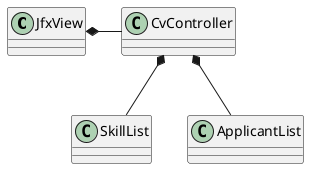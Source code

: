 visit -> http://www.plantuml.com/plantuml/uml/um80

@startuml
class JfxView {}

class CvController {}

class SkillList {}

class ApplicantList {}

JfxView *-right- CvController

CvController *-- SkillList
CvController *-- ApplicantList
@enduml

@startuml
class SkillList {}

class ApplicantList {}

class CustomObserver {}

CustomObserver <-- SkillList
CustomObserver <-- ApplicantList
@enduml

@startuml
interface FilterStrategy{}

class FilterAverage implements FilterStrategy {}

class FilterGreaterEqual implements FilterStrategy {}

class FilterLesserEqual implements FilterStrategy {}

class FilterExperience implements FilterStrategy {}
@enduml

@startuml
class CustomObserver {}

class ApplicantList extends CustomObserver {}

class SkillList extends CustomObserver {}
@enduml

@startuml
interface FilterStrategy{}
interface FilterStrategy {}


class FilterListSingleton {
- instance
+ getInstance()
}


FilterStrategy --* FilterListSingleton
@enduml